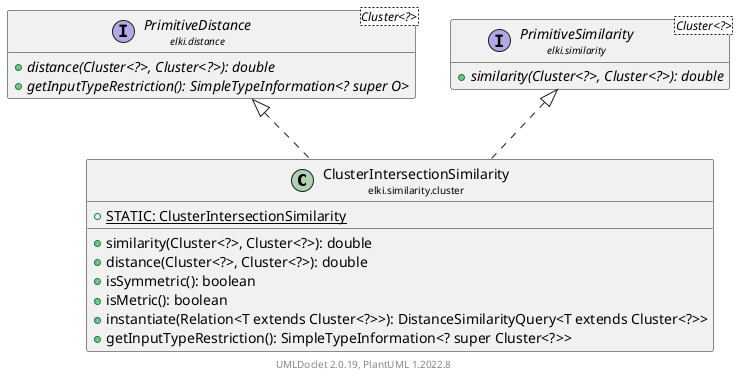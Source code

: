 @startuml
    remove .*\.(Instance|Par|Parameterizer|Factory)$
    set namespaceSeparator none
    hide empty fields
    hide empty methods

    class "<size:14>ClusterIntersectionSimilarity\n<size:10>elki.similarity.cluster" as elki.similarity.cluster.ClusterIntersectionSimilarity [[ClusterIntersectionSimilarity.html]] {
        {static} +STATIC: ClusterIntersectionSimilarity
        +similarity(Cluster<?>, Cluster<?>): double
        +distance(Cluster<?>, Cluster<?>): double
        +isSymmetric(): boolean
        +isMetric(): boolean
        +instantiate(Relation<T extends Cluster<?>>): DistanceSimilarityQuery<T extends Cluster<?>>
        +getInputTypeRestriction(): SimpleTypeInformation<? super Cluster<?>>
    }

    interface "<size:14>PrimitiveDistance\n<size:10>elki.distance" as elki.distance.PrimitiveDistance<Cluster<?>> [[../../distance/PrimitiveDistance.html]] {
        {abstract} +distance(Cluster<?>, Cluster<?>): double
        {abstract} +getInputTypeRestriction(): SimpleTypeInformation<? super O>
    }
    interface "<size:14>PrimitiveSimilarity\n<size:10>elki.similarity" as elki.similarity.PrimitiveSimilarity<Cluster<?>> [[../PrimitiveSimilarity.html]] {
        {abstract} +similarity(Cluster<?>, Cluster<?>): double
    }
    class "<size:14>ClusterIntersectionSimilarity.Par\n<size:10>elki.similarity.cluster" as elki.similarity.cluster.ClusterIntersectionSimilarity.Par [[ClusterIntersectionSimilarity.Par.html]]

    elki.distance.PrimitiveDistance <|.. elki.similarity.cluster.ClusterIntersectionSimilarity
    elki.similarity.PrimitiveSimilarity <|.. elki.similarity.cluster.ClusterIntersectionSimilarity
    elki.similarity.cluster.ClusterIntersectionSimilarity +-- elki.similarity.cluster.ClusterIntersectionSimilarity.Par

    center footer UMLDoclet 2.0.19, PlantUML 1.2022.8
@enduml
